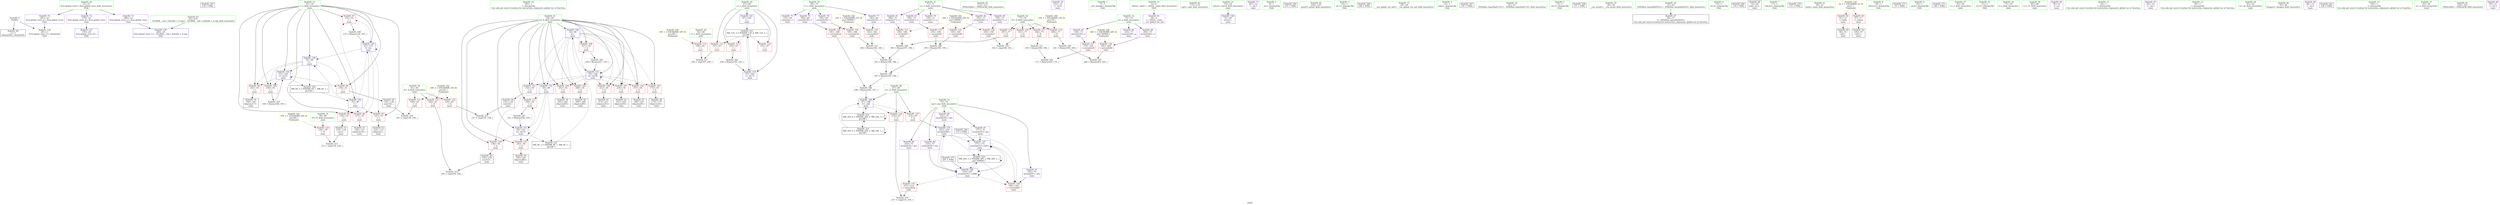 digraph "SVFG" {
	label="SVFG";

	Node0x558e0f714470 [shape=record,color=grey,label="{NodeID: 0\nNullPtr}"];
	Node0x558e0f714470 -> Node0x558e0f72ca20[style=solid];
	Node0x558e0f714470 -> Node0x558e0f733720[style=solid];
	Node0x558e0f74eaa0 [shape=record,color=black,label="{NodeID: 263\n130 = PHI()\n}"];
	Node0x558e0f72d500 [shape=record,color=red,label="{NodeID: 97\n132\<--55\n\<--i\nmain\n}"];
	Node0x558e0f72d500 -> Node0x558e0f738330[style=solid];
	Node0x558e0f715f40 [shape=record,color=green,label="{NodeID: 14\n166\<--1\n\<--dummyObj\nCan only get source location for instruction, argument, global var or function.}"];
	Node0x558e0f72d040 [shape=record,color=red,label="{NodeID: 111\n250\<--59\n\<--k\nmain\n}"];
	Node0x558e0f72d040 -> Node0x558e0f7381b0[style=solid];
	Node0x558e0f72bb80 [shape=record,color=green,label="{NodeID: 28\n65\<--66\nr\<--r_field_insensitive\nmain\n}"];
	Node0x558e0f72bb80 -> Node0x558e0f72d110[style=solid];
	Node0x558e0f738330 [shape=record,color=grey,label="{NodeID: 208\n133 = Binary(132, 105, )\n}"];
	Node0x558e0f738330 -> Node0x558e0f733a90[style=solid];
	Node0x558e0f732b90 [shape=record,color=red,label="{NodeID: 125\n219\<--87\n\<--tt\nmain\n}"];
	Node0x558e0f732b90 -> Node0x558e0f734040[style=solid];
	Node0x558e0f72c6e0 [shape=record,color=green,label="{NodeID: 42\n112\<--113\n_ZNSirsERd\<--_ZNSirsERd_field_insensitive\n}"];
	Node0x558e0f7407c0 [shape=record,color=black,label="{NodeID: 222\nMR_12V_3 = PHI(MR_12V_4, MR_12V_2, )\npts\{68 \}\n}"];
	Node0x558e0f7407c0 -> Node0x558e0f72d1e0[style=dashed];
	Node0x558e0f7407c0 -> Node0x558e0f72d2b0[style=dashed];
	Node0x558e0f7407c0 -> Node0x558e0f7323f0[style=dashed];
	Node0x558e0f7407c0 -> Node0x558e0f734380[style=dashed];
	Node0x558e0f733720 [shape=record,color=blue, style = dotted,label="{NodeID: 139\n281\<--3\nllvm.global_ctors_2\<--dummyVal\nGlob }"];
	Node0x558e0f72e2c0 [shape=record,color=black,label="{NodeID: 56\n155\<--154\nconv24\<--\nmain\n}"];
	Node0x558e0f72e2c0 -> Node0x558e0f738db0[style=solid];
	Node0x558e0f7342b0 [shape=record,color=blue,label="{NodeID: 153\n59\<--251\nk\<--inc70\nmain\n}"];
	Node0x558e0f7342b0 -> Node0x558e0f72cea0[style=dashed];
	Node0x558e0f7342b0 -> Node0x558e0f72cf70[style=dashed];
	Node0x558e0f7342b0 -> Node0x558e0f72d040[style=dashed];
	Node0x558e0f7342b0 -> Node0x558e0f7342b0[style=dashed];
	Node0x558e0f7342b0 -> Node0x558e0f7402c0[style=dashed];
	Node0x558e0f72ee20 [shape=record,color=purple,label="{NodeID: 70\n232\<--19\n\<--.str.4\nmain\n}"];
	Node0x558e0f72fa10 [shape=record,color=purple,label="{NodeID: 84\n145\<--73\narrayidx18\<--a\nmain\n}"];
	Node0x558e0f713580 [shape=record,color=green,label="{NodeID: 1\n7\<--1\n__dso_handle\<--dummyObj\nGlob }"];
	Node0x558e0f74eb70 [shape=record,color=black,label="{NodeID: 264\n172 = PHI()\n}"];
	Node0x558e0f74eb70 -> Node0x558e0f733dd0[style=solid];
	Node0x558e0f72d5d0 [shape=record,color=red,label="{NodeID: 98\n138\<--55\n\<--i\nmain\n}"];
	Node0x558e0f72d5d0 -> Node0x558e0f72e120[style=solid];
	Node0x558e0f715220 [shape=record,color=green,label="{NodeID: 15\n4\<--6\n_ZStL8__ioinit\<--_ZStL8__ioinit_field_insensitive\nGlob }"];
	Node0x558e0f715220 -> Node0x558e0f72ea10[style=solid];
	Node0x558e0f72d110 [shape=record,color=red,label="{NodeID: 112\n108\<--65\n\<--r\nmain\n}"];
	Node0x558e0f72d110 -> Node0x558e0f7390b0[style=solid];
	Node0x558e0f72bc50 [shape=record,color=green,label="{NodeID: 29\n67\<--68\nc\<--c_field_insensitive\nmain\n}"];
	Node0x558e0f72bc50 -> Node0x558e0f72d1e0[style=solid];
	Node0x558e0f72bc50 -> Node0x558e0f72d2b0[style=solid];
	Node0x558e0f72bc50 -> Node0x558e0f7323f0[style=solid];
	Node0x558e0f72bc50 -> Node0x558e0f7338f0[style=solid];
	Node0x558e0f72bc50 -> Node0x558e0f734380[style=solid];
	Node0x558e0f7384b0 [shape=record,color=grey,label="{NodeID: 209\n190 = Binary(187, 189, )\n}"];
	Node0x558e0f7384b0 -> Node0x558e0f7311e0[style=solid];
	Node0x558e0f732c60 [shape=record,color=red,label="{NodeID: 126\n160\<--159\n\<--arrayidx27\nmain\n}"];
	Node0x558e0f732c60 -> Node0x558e0f739230[style=solid];
	Node0x558e0f72c7b0 [shape=record,color=green,label="{NodeID: 43\n173\<--174\nsqrt\<--sqrt_field_insensitive\n}"];
	Node0x558e0f740cc0 [shape=record,color=black,label="{NodeID: 223\nMR_20V_2 = PHI(MR_20V_3, MR_20V_1, )\npts\{88 \}\n}"];
	Node0x558e0f740cc0 -> Node0x558e0f733ea0[style=dashed];
	Node0x558e0f740cc0 -> Node0x558e0f740cc0[style=dashed];
	Node0x558e0f740cc0 -> Node0x558e0f7439c0[style=dashed];
	Node0x558e0f733820 [shape=record,color=blue,label="{NodeID: 140\n53\<--90\nretval\<--\nmain\n}"];
	Node0x558e0f72e390 [shape=record,color=black,label="{NodeID: 57\n168\<--167\nidxprom29\<--\nmain\n}"];
	Node0x558e0f734380 [shape=record,color=blue,label="{NodeID: 154\n67\<--256\nc\<--inc73\nmain\n}"];
	Node0x558e0f734380 -> Node0x558e0f7407c0[style=dashed];
	Node0x558e0f72eef0 [shape=record,color=purple,label="{NodeID: 71\n247\<--21\n\<--.str.5\nmain\n}"];
	Node0x558e0f72fae0 [shape=record,color=purple,label="{NodeID: 85\n169\<--73\narrayidx30\<--a\nmain\n}"];
	Node0x558e0f72fae0 -> Node0x558e0f732d30[style=solid];
	Node0x558e0f715b10 [shape=record,color=green,label="{NodeID: 2\n8\<--1\n.str\<--dummyObj\nGlob }"];
	Node0x558e0f74eca0 [shape=record,color=black,label="{NodeID: 265\n233 = PHI()\n}"];
	Node0x558e0f72d6a0 [shape=record,color=red,label="{NodeID: 99\n143\<--55\n\<--i\nmain\n}"];
	Node0x558e0f72d6a0 -> Node0x558e0f72e1f0[style=solid];
	Node0x558e0f7152f0 [shape=record,color=green,label="{NodeID: 16\n23\<--27\nllvm.global_ctors\<--llvm.global_ctors_field_insensitive\nGlob }"];
	Node0x558e0f7152f0 -> Node0x558e0f72efc0[style=solid];
	Node0x558e0f7152f0 -> Node0x558e0f72f0c0[style=solid];
	Node0x558e0f7152f0 -> Node0x558e0f72f1c0[style=solid];
	Node0x558e0f72d1e0 [shape=record,color=red,label="{NodeID: 113\n107\<--67\n\<--c\nmain\n}"];
	Node0x558e0f72d1e0 -> Node0x558e0f7390b0[style=solid];
	Node0x558e0f72bd20 [shape=record,color=green,label="{NodeID: 30\n69\<--70\nt\<--t_field_insensitive\nmain\n}"];
	Node0x558e0f72bd20 -> Node0x558e0f72f2c0[style=solid];
	Node0x558e0f72bd20 -> Node0x558e0f72f390[style=solid];
	Node0x558e0f72bd20 -> Node0x558e0f72f460[style=solid];
	Node0x558e0f72bd20 -> Node0x558e0f72f530[style=solid];
	Node0x558e0f738630 [shape=record,color=grey,label="{NodeID: 210\n149 = Binary(148, 105, )\n}"];
	Node0x558e0f738630 -> Node0x558e0f733c30[style=solid];
	Node0x558e0f732d30 [shape=record,color=red,label="{NodeID: 127\n170\<--169\n\<--arrayidx30\nmain\n}"];
	Node0x558e0f732d30 -> Node0x558e0f730d60[style=solid];
	Node0x558e0f72c880 [shape=record,color=green,label="{NodeID: 44\n234\<--235\nprintf\<--printf_field_insensitive\n}"];
	Node0x558e0f7411c0 [shape=record,color=black,label="{NodeID: 224\nMR_28V_2 = PHI(MR_28V_3, MR_28V_1, )\npts\{760000 \}\n}"];
	Node0x558e0f7411c0 -> Node0x558e0f733480[style=dashed];
	Node0x558e0f7411c0 -> Node0x558e0f733dd0[style=dashed];
	Node0x558e0f7411c0 -> Node0x558e0f733f70[style=dashed];
	Node0x558e0f7411c0 -> Node0x558e0f7411c0[style=dashed];
	Node0x558e0f7338f0 [shape=record,color=blue,label="{NodeID: 141\n67\<--105\nc\<--\nmain\n}"];
	Node0x558e0f7338f0 -> Node0x558e0f7407c0[style=dashed];
	Node0x558e0f72e460 [shape=record,color=black,label="{NodeID: 58\n176\<--175\nidxprom32\<--\nmain\n}"];
	Node0x558e0f745180 [shape=record,color=yellow,style=double,label="{NodeID: 238\n10V_1 = ENCHI(MR_10V_0)\npts\{66 \}\nFun[main]}"];
	Node0x558e0f745180 -> Node0x558e0f72d110[style=dashed];
	Node0x558e0f72efc0 [shape=record,color=purple,label="{NodeID: 72\n279\<--23\nllvm.global_ctors_0\<--llvm.global_ctors\nGlob }"];
	Node0x558e0f72efc0 -> Node0x558e0f733550[style=solid];
	Node0x558e0f72fbb0 [shape=record,color=purple,label="{NodeID: 86\n204\<--73\narrayidx46\<--a\nmain\n}"];
	Node0x558e0f72fbb0 -> Node0x558e0f7332e0[style=solid];
	Node0x558e0f7148f0 [shape=record,color=green,label="{NodeID: 3\n10\<--1\n.str.1\<--dummyObj\nGlob }"];
	Node0x558e0f74f4b0 [shape=record,color=black,label="{NodeID: 266\n248 = PHI()\n}"];
	Node0x558e0f72d770 [shape=record,color=red,label="{NodeID: 100\n148\<--55\n\<--i\nmain\n}"];
	Node0x558e0f72d770 -> Node0x558e0f738630[style=solid];
	Node0x558e0f7153c0 [shape=record,color=green,label="{NodeID: 17\n28\<--29\n__cxx_global_var_init\<--__cxx_global_var_init_field_insensitive\n}"];
	Node0x558e0f72d2b0 [shape=record,color=red,label="{NodeID: 114\n231\<--67\n\<--c\nmain\n}"];
	Node0x558e0f72bdf0 [shape=record,color=green,label="{NodeID: 31\n71\<--72\nx\<--x_field_insensitive\nmain\n}"];
	Node0x558e0f72bdf0 -> Node0x558e0f72f600[style=solid];
	Node0x558e0f72bdf0 -> Node0x558e0f72f6d0[style=solid];
	Node0x558e0f72bdf0 -> Node0x558e0f72f7a0[style=solid];
	Node0x558e0f72bdf0 -> Node0x558e0f72f870[style=solid];
	Node0x558e0f72bdf0 -> Node0x558e0f72f940[style=solid];
	Node0x558e0f7387b0 [shape=record,color=grey,label="{NodeID: 211\n165 = Binary(166, 164, )\n}"];
	Node0x558e0f7387b0 -> Node0x558e0f730d60[style=solid];
	Node0x558e0f732e00 [shape=record,color=red,label="{NodeID: 128\n181\<--180\n\<--arrayidx34\nmain\n}"];
	Node0x558e0f732e00 -> Node0x558e0f730760[style=solid];
	Node0x558e0f72c950 [shape=record,color=green,label="{NodeID: 45\n25\<--275\n_GLOBAL__sub_I_delta4d_1_0.cpp\<--_GLOBAL__sub_I_delta4d_1_0.cpp_field_insensitive\n}"];
	Node0x558e0f72c950 -> Node0x558e0f733620[style=solid];
	Node0x558e0f7339c0 [shape=record,color=blue,label="{NodeID: 142\n55\<--90\ni\<--\nmain\n}"];
	Node0x558e0f7339c0 -> Node0x558e0f730230[style=dashed];
	Node0x558e0f7339c0 -> Node0x558e0f730300[style=dashed];
	Node0x558e0f7339c0 -> Node0x558e0f72d430[style=dashed];
	Node0x558e0f7339c0 -> Node0x558e0f72d500[style=dashed];
	Node0x558e0f7339c0 -> Node0x558e0f733a90[style=dashed];
	Node0x558e0f7339c0 -> Node0x558e0f733b60[style=dashed];
	Node0x558e0f72e530 [shape=record,color=black,label="{NodeID: 59\n203\<--202\nidxprom45\<--\nmain\n}"];
	Node0x558e0f72f0c0 [shape=record,color=purple,label="{NodeID: 73\n280\<--23\nllvm.global_ctors_1\<--llvm.global_ctors\nGlob }"];
	Node0x558e0f72f0c0 -> Node0x558e0f733620[style=solid];
	Node0x558e0f72fc80 [shape=record,color=purple,label="{NodeID: 87\n177\<--75\narrayidx33\<--ans\nmain\n}"];
	Node0x558e0f72fc80 -> Node0x558e0f733dd0[style=solid];
	Node0x558e0f714980 [shape=record,color=green,label="{NodeID: 4\n12\<--1\nstdin\<--dummyObj\nGlob }"];
	Node0x558e0f74fb50 [shape=record,color=black,label="{NodeID: 267\n101 = PHI()\n}"];
	Node0x558e0f72d840 [shape=record,color=red,label="{NodeID: 101\n154\<--59\n\<--k\nmain\n}"];
	Node0x558e0f72d840 -> Node0x558e0f72e2c0[style=solid];
	Node0x558e0f715490 [shape=record,color=green,label="{NodeID: 18\n32\<--33\n_ZNSt8ios_base4InitC1Ev\<--_ZNSt8ios_base4InitC1Ev_field_insensitive\n}"];
	Node0x558e0f730760 [shape=record,color=grey,label="{NodeID: 198\n198 = Binary(181, 197, )\n}"];
	Node0x558e0f730760 -> Node0x558e0f733ea0[style=solid];
	Node0x558e0f7323f0 [shape=record,color=red,label="{NodeID: 115\n255\<--67\n\<--c\nmain\n}"];
	Node0x558e0f7323f0 -> Node0x558e0f731060[style=solid];
	Node0x558e0f72bec0 [shape=record,color=green,label="{NodeID: 32\n73\<--74\na\<--a_field_insensitive\nmain\n}"];
	Node0x558e0f72bec0 -> Node0x558e0f72fa10[style=solid];
	Node0x558e0f72bec0 -> Node0x558e0f72fae0[style=solid];
	Node0x558e0f72bec0 -> Node0x558e0f72fbb0[style=solid];
	Node0x558e0f738930 [shape=record,color=grey,label="{NodeID: 212\n186 = Binary(183, 185, )\n}"];
	Node0x558e0f738930 -> Node0x558e0f7311e0[style=solid];
	Node0x558e0f732ed0 [shape=record,color=red,label="{NodeID: 129\n183\<--182\n\<--arrayidx35\nmain\n}"];
	Node0x558e0f732ed0 -> Node0x558e0f738930[style=solid];
	Node0x558e0f72ca20 [shape=record,color=black,label="{NodeID: 46\n2\<--3\ndummyVal\<--dummyVal\n}"];
	Node0x558e0f733a90 [shape=record,color=blue,label="{NodeID: 143\n55\<--133\ni\<--inc\nmain\n}"];
	Node0x558e0f733a90 -> Node0x558e0f730230[style=dashed];
	Node0x558e0f733a90 -> Node0x558e0f730300[style=dashed];
	Node0x558e0f733a90 -> Node0x558e0f72d430[style=dashed];
	Node0x558e0f733a90 -> Node0x558e0f72d500[style=dashed];
	Node0x558e0f733a90 -> Node0x558e0f733a90[style=dashed];
	Node0x558e0f733a90 -> Node0x558e0f733b60[style=dashed];
	Node0x558e0f72e600 [shape=record,color=black,label="{NodeID: 60\n209\<--208\nidxprom49\<--\nmain\n}"];
	Node0x558e0f745340 [shape=record,color=yellow,style=double,label="{NodeID: 240\n14V_1 = ENCHI(MR_14V_0)\npts\{78 \}\nFun[main]}"];
	Node0x558e0f745340 -> Node0x558e0f732480[style=dashed];
	Node0x558e0f745340 -> Node0x558e0f732510[style=dashed];
	Node0x558e0f745340 -> Node0x558e0f7325e0[style=dashed];
	Node0x558e0f745340 -> Node0x558e0f7326b0[style=dashed];
	Node0x558e0f72f1c0 [shape=record,color=purple,label="{NodeID: 74\n281\<--23\nllvm.global_ctors_2\<--llvm.global_ctors\nGlob }"];
	Node0x558e0f72f1c0 -> Node0x558e0f733720[style=solid];
	Node0x558e0f72fd50 [shape=record,color=purple,label="{NodeID: 88\n210\<--75\narrayidx50\<--ans\nmain\n}"];
	Node0x558e0f72fd50 -> Node0x558e0f733f70[style=solid];
	Node0x558e0f714a10 [shape=record,color=green,label="{NodeID: 5\n13\<--1\n.str.2\<--dummyObj\nGlob }"];
	Node0x558e0f74fc50 [shape=record,color=black,label="{NodeID: 268\n111 = PHI()\n}"];
	Node0x558e0f72d910 [shape=record,color=red,label="{NodeID: 102\n167\<--59\n\<--k\nmain\n}"];
	Node0x558e0f72d910 -> Node0x558e0f72e390[style=solid];
	Node0x558e0f715560 [shape=record,color=green,label="{NodeID: 19\n38\<--39\n__cxa_atexit\<--__cxa_atexit_field_insensitive\n}"];
	Node0x558e0f7308e0 [shape=record,color=grey,label="{NodeID: 199\n197 = Binary(191, 196, )\n}"];
	Node0x558e0f7308e0 -> Node0x558e0f730760[style=solid];
	Node0x558e0f732480 [shape=record,color=red,label="{NodeID: 116\n161\<--77\n\<--D\nmain\n}"];
	Node0x558e0f732480 -> Node0x558e0f739230[style=solid];
	Node0x558e0f72bf90 [shape=record,color=green,label="{NodeID: 33\n75\<--76\nans\<--ans_field_insensitive\nmain\n}"];
	Node0x558e0f72bf90 -> Node0x558e0f72fc80[style=solid];
	Node0x558e0f72bf90 -> Node0x558e0f72fd50[style=solid];
	Node0x558e0f72bf90 -> Node0x558e0f72fe20[style=solid];
	Node0x558e0f72bf90 -> Node0x558e0f72fef0[style=solid];
	Node0x558e0f72bf90 -> Node0x558e0f72ffc0[style=solid];
	Node0x558e0f738ab0 [shape=record,color=grey,label="{NodeID: 213\n121 = cmp(119, 120, )\n}"];
	Node0x558e0f732fa0 [shape=record,color=red,label="{NodeID: 130\n185\<--184\n\<--arrayidx36\nmain\n}"];
	Node0x558e0f732fa0 -> Node0x558e0f738930[style=solid];
	Node0x558e0f72cb20 [shape=record,color=black,label="{NodeID: 47\n36\<--37\n\<--_ZNSt8ios_base4InitD1Ev\nCan only get source location for instruction, argument, global var or function.}"];
	Node0x558e0f733b60 [shape=record,color=blue,label="{NodeID: 144\n55\<--90\ni\<--\nmain\n}"];
	Node0x558e0f733b60 -> Node0x558e0f72d5d0[style=dashed];
	Node0x558e0f733b60 -> Node0x558e0f72d6a0[style=dashed];
	Node0x558e0f733b60 -> Node0x558e0f72d770[style=dashed];
	Node0x558e0f733b60 -> Node0x558e0f733c30[style=dashed];
	Node0x558e0f733b60 -> Node0x558e0f73fdc0[style=dashed];
	Node0x558e0f72e6d0 [shape=record,color=black,label="{NodeID: 61\n213\<--212\nidxprom51\<--\nmain\n}"];
	Node0x558e0f745420 [shape=record,color=yellow,style=double,label="{NodeID: 241\n16V_1 = ENCHI(MR_16V_0)\npts\{80 \}\nFun[main]}"];
	Node0x558e0f745420 -> Node0x558e0f732780[style=dashed];
	Node0x558e0f72f2c0 [shape=record,color=purple,label="{NodeID: 75\n125\<--69\narrayidx\<--t\nmain\n}"];
	Node0x558e0f72fe20 [shape=record,color=purple,label="{NodeID: 89\n214\<--75\narrayidx52\<--ans\nmain\n}"];
	Node0x558e0f72fe20 -> Node0x558e0f7333b0[style=solid];
	Node0x558e0f714aa0 [shape=record,color=green,label="{NodeID: 6\n15\<--1\n.str.3\<--dummyObj\nGlob }"];
	Node0x558e0f74fdb0 [shape=record,color=black,label="{NodeID: 269\n114 = PHI()\n}"];
	Node0x558e0f72d9e0 [shape=record,color=red,label="{NodeID: 103\n175\<--59\n\<--k\nmain\n}"];
	Node0x558e0f72d9e0 -> Node0x558e0f72e460[style=solid];
	Node0x558e0f715630 [shape=record,color=green,label="{NodeID: 20\n37\<--43\n_ZNSt8ios_base4InitD1Ev\<--_ZNSt8ios_base4InitD1Ev_field_insensitive\n}"];
	Node0x558e0f715630 -> Node0x558e0f72cb20[style=solid];
	Node0x558e0f730a60 [shape=record,color=grey,label="{NodeID: 200\n201 = Binary(166, 200, )\n}"];
	Node0x558e0f730a60 -> Node0x558e0f730be0[style=solid];
	Node0x558e0f732510 [shape=record,color=red,label="{NodeID: 117\n164\<--77\n\<--D\nmain\n}"];
	Node0x558e0f732510 -> Node0x558e0f7387b0[style=solid];
	Node0x558e0f72c060 [shape=record,color=green,label="{NodeID: 34\n77\<--78\nD\<--D_field_insensitive\nmain\n}"];
	Node0x558e0f72c060 -> Node0x558e0f732480[style=solid];
	Node0x558e0f72c060 -> Node0x558e0f732510[style=solid];
	Node0x558e0f72c060 -> Node0x558e0f7325e0[style=solid];
	Node0x558e0f72c060 -> Node0x558e0f7326b0[style=solid];
	Node0x558e0f738c30 [shape=record,color=grey,label="{NodeID: 214\n241 = cmp(239, 240, )\n}"];
	Node0x558e0f733070 [shape=record,color=red,label="{NodeID: 131\n189\<--188\n\<--arrayidx37\nmain\n}"];
	Node0x558e0f733070 -> Node0x558e0f7384b0[style=solid];
	Node0x558e0f72dc40 [shape=record,color=black,label="{NodeID: 48\n52\<--90\nmain_ret\<--\nmain\n}"];
	Node0x558e0f733c30 [shape=record,color=blue,label="{NodeID: 145\n55\<--149\ni\<--inc21\nmain\n}"];
	Node0x558e0f733c30 -> Node0x558e0f72d5d0[style=dashed];
	Node0x558e0f733c30 -> Node0x558e0f72d6a0[style=dashed];
	Node0x558e0f733c30 -> Node0x558e0f72d770[style=dashed];
	Node0x558e0f733c30 -> Node0x558e0f733c30[style=dashed];
	Node0x558e0f733c30 -> Node0x558e0f73fdc0[style=dashed];
	Node0x558e0f72e7a0 [shape=record,color=black,label="{NodeID: 62\n221\<--220\nidxprom55\<--\nmain\n}"];
	Node0x558e0f745500 [shape=record,color=yellow,style=double,label="{NodeID: 242\n18V_1 = ENCHI(MR_18V_0)\npts\{82 \}\nFun[main]}"];
	Node0x558e0f745500 -> Node0x558e0f732850[style=dashed];
	Node0x558e0f745500 -> Node0x558e0f732920[style=dashed];
	Node0x558e0f745500 -> Node0x558e0f7329f0[style=dashed];
	Node0x558e0f72f390 [shape=record,color=purple,label="{NodeID: 76\n180\<--69\narrayidx34\<--t\nmain\n}"];
	Node0x558e0f72f390 -> Node0x558e0f732e00[style=solid];
	Node0x558e0f72fef0 [shape=record,color=purple,label="{NodeID: 90\n222\<--75\narrayidx56\<--ans\nmain\n}"];
	Node0x558e0f72fef0 -> Node0x558e0f734040[style=solid];
	Node0x558e0f714610 [shape=record,color=green,label="{NodeID: 7\n17\<--1\nstdout\<--dummyObj\nGlob }"];
	Node0x558e0f74feb0 [shape=record,color=black,label="{NodeID: 270\n115 = PHI()\n}"];
	Node0x558e0f72dab0 [shape=record,color=red,label="{NodeID: 104\n202\<--59\n\<--k\nmain\n}"];
	Node0x558e0f72dab0 -> Node0x558e0f72e530[style=solid];
	Node0x558e0f72b5d0 [shape=record,color=green,label="{NodeID: 21\n50\<--51\nmain\<--main_field_insensitive\n}"];
	Node0x558e0f730be0 [shape=record,color=grey,label="{NodeID: 201\n206 = Binary(201, 205, )\n}"];
	Node0x558e0f7325e0 [shape=record,color=red,label="{NodeID: 118\n187\<--77\n\<--D\nmain\n}"];
	Node0x558e0f7325e0 -> Node0x558e0f7384b0[style=solid];
	Node0x558e0f72c130 [shape=record,color=green,label="{NodeID: 35\n79\<--80\nN\<--N_field_insensitive\nmain\n}"];
	Node0x558e0f72c130 -> Node0x558e0f732780[style=solid];
	Node0x558e0f738db0 [shape=record,color=grey,label="{NodeID: 215\n157 = cmp(155, 156, )\n}"];
	Node0x558e0f733140 [shape=record,color=red,label="{NodeID: 132\n193\<--192\n\<--arrayidx40\nmain\n}"];
	Node0x558e0f733140 -> Node0x558e0f7380b0[style=solid];
	Node0x558e0f72dd10 [shape=record,color=black,label="{NodeID: 49\n94\<--91\ncall\<--\nmain\n}"];
	Node0x558e0f733d00 [shape=record,color=blue,label="{NodeID: 146\n59\<--90\nk\<--\nmain\n}"];
	Node0x558e0f733d00 -> Node0x558e0f72d840[style=dashed];
	Node0x558e0f733d00 -> Node0x558e0f72d910[style=dashed];
	Node0x558e0f733d00 -> Node0x558e0f72d9e0[style=dashed];
	Node0x558e0f733d00 -> Node0x558e0f72dab0[style=dashed];
	Node0x558e0f733d00 -> Node0x558e0f72db80[style=dashed];
	Node0x558e0f733d00 -> Node0x558e0f72cc30[style=dashed];
	Node0x558e0f733d00 -> Node0x558e0f72cd00[style=dashed];
	Node0x558e0f733d00 -> Node0x558e0f72cdd0[style=dashed];
	Node0x558e0f733d00 -> Node0x558e0f734110[style=dashed];
	Node0x558e0f733d00 -> Node0x558e0f7341e0[style=dashed];
	Node0x558e0f72e870 [shape=record,color=black,label="{NodeID: 63\n239\<--238\nconv63\<--\nmain\n}"];
	Node0x558e0f72e870 -> Node0x558e0f738c30[style=solid];
	Node0x558e0f72f460 [shape=record,color=purple,label="{NodeID: 77\n182\<--69\narrayidx35\<--t\nmain\n}"];
	Node0x558e0f72f460 -> Node0x558e0f732ed0[style=solid];
	Node0x558e0f72ffc0 [shape=record,color=purple,label="{NodeID: 91\n245\<--75\narrayidx67\<--ans\nmain\n}"];
	Node0x558e0f72ffc0 -> Node0x558e0f733480[style=solid];
	Node0x558e0f7146a0 [shape=record,color=green,label="{NodeID: 8\n18\<--1\n_ZSt3cin\<--dummyObj\nGlob }"];
	Node0x558e0f74ff80 [shape=record,color=black,label="{NodeID: 271\n35 = PHI()\n}"];
	Node0x558e0f72db80 [shape=record,color=red,label="{NodeID: 105\n208\<--59\n\<--k\nmain\n}"];
	Node0x558e0f72db80 -> Node0x558e0f72e600[style=solid];
	Node0x558e0f72b6a0 [shape=record,color=green,label="{NodeID: 22\n53\<--54\nretval\<--retval_field_insensitive\nmain\n}"];
	Node0x558e0f72b6a0 -> Node0x558e0f733820[style=solid];
	Node0x558e0f730d60 [shape=record,color=grey,label="{NodeID: 202\n171 = Binary(165, 170, )\n}"];
	Node0x558e0f7326b0 [shape=record,color=red,label="{NodeID: 119\n200\<--77\n\<--D\nmain\n}"];
	Node0x558e0f7326b0 -> Node0x558e0f730a60[style=solid];
	Node0x558e0f72c200 [shape=record,color=green,label="{NodeID: 36\n81\<--82\nA\<--A_field_insensitive\nmain\n}"];
	Node0x558e0f72c200 -> Node0x558e0f732850[style=solid];
	Node0x558e0f72c200 -> Node0x558e0f732920[style=solid];
	Node0x558e0f72c200 -> Node0x558e0f7329f0[style=solid];
	Node0x558e0f738f30 [shape=record,color=grey,label="{NodeID: 216\n141 = cmp(139, 140, )\n}"];
	Node0x558e0f733210 [shape=record,color=red,label="{NodeID: 133\n195\<--194\n\<--arrayidx41\nmain\n}"];
	Node0x558e0f733210 -> Node0x558e0f7380b0[style=solid];
	Node0x558e0f72dde0 [shape=record,color=black,label="{NodeID: 50\n100\<--97\ncall1\<--\nmain\n}"];
	Node0x558e0f733dd0 [shape=record,color=blue,label="{NodeID: 147\n177\<--172\narrayidx33\<--call31\nmain\n}"];
	Node0x558e0f733dd0 -> Node0x558e0f733480[style=dashed];
	Node0x558e0f733dd0 -> Node0x558e0f733dd0[style=dashed];
	Node0x558e0f733dd0 -> Node0x558e0f733f70[style=dashed];
	Node0x558e0f733dd0 -> Node0x558e0f7411c0[style=dashed];
	Node0x558e0f72e940 [shape=record,color=black,label="{NodeID: 64\n244\<--243\nidxprom66\<--\nmain\n}"];
	Node0x558e0f7456c0 [shape=record,color=yellow,style=double,label="{NodeID: 244\n22V_1 = ENCHI(MR_22V_0)\npts\{700000 \}\nFun[main]}"];
	Node0x558e0f7456c0 -> Node0x558e0f732e00[style=dashed];
	Node0x558e0f7456c0 -> Node0x558e0f732ed0[style=dashed];
	Node0x558e0f7456c0 -> Node0x558e0f732fa0[style=dashed];
	Node0x558e0f72f530 [shape=record,color=purple,label="{NodeID: 78\n184\<--69\narrayidx36\<--t\nmain\n}"];
	Node0x558e0f72f530 -> Node0x558e0f732fa0[style=solid];
	Node0x558e0f730090 [shape=record,color=red,label="{NodeID: 92\n91\<--12\n\<--stdin\nmain\n}"];
	Node0x558e0f730090 -> Node0x558e0f72dd10[style=solid];
	Node0x558e0f714730 [shape=record,color=green,label="{NodeID: 9\n19\<--1\n.str.4\<--dummyObj\nGlob }"];
	Node0x558e0f750050 [shape=record,color=black,label="{NodeID: 272\n146 = PHI()\n}"];
	Node0x558e0f72cc30 [shape=record,color=red,label="{NodeID: 106\n212\<--59\n\<--k\nmain\n}"];
	Node0x558e0f72cc30 -> Node0x558e0f72e6d0[style=solid];
	Node0x558e0f72b770 [shape=record,color=green,label="{NodeID: 23\n55\<--56\ni\<--i_field_insensitive\nmain\n}"];
	Node0x558e0f72b770 -> Node0x558e0f730230[style=solid];
	Node0x558e0f72b770 -> Node0x558e0f730300[style=solid];
	Node0x558e0f72b770 -> Node0x558e0f72d430[style=solid];
	Node0x558e0f72b770 -> Node0x558e0f72d500[style=solid];
	Node0x558e0f72b770 -> Node0x558e0f72d5d0[style=solid];
	Node0x558e0f72b770 -> Node0x558e0f72d6a0[style=solid];
	Node0x558e0f72b770 -> Node0x558e0f72d770[style=solid];
	Node0x558e0f72b770 -> Node0x558e0f7339c0[style=solid];
	Node0x558e0f72b770 -> Node0x558e0f733a90[style=solid];
	Node0x558e0f72b770 -> Node0x558e0f733b60[style=solid];
	Node0x558e0f72b770 -> Node0x558e0f733c30[style=solid];
	Node0x558e0f730ee0 [shape=record,color=grey,label="{NodeID: 203\n228 = Binary(227, 105, )\n}"];
	Node0x558e0f730ee0 -> Node0x558e0f734110[style=solid];
	Node0x558e0f732780 [shape=record,color=red,label="{NodeID: 120\n120\<--79\n\<--N\nmain\n}"];
	Node0x558e0f732780 -> Node0x558e0f738ab0[style=solid];
	Node0x558e0f72c2d0 [shape=record,color=green,label="{NodeID: 37\n83\<--84\nv\<--v_field_insensitive\nmain\n}"];
	Node0x558e0f7390b0 [shape=record,color=grey,label="{NodeID: 217\n109 = cmp(107, 108, )\n}"];
	Node0x558e0f7332e0 [shape=record,color=red,label="{NodeID: 134\n205\<--204\n\<--arrayidx46\nmain\n}"];
	Node0x558e0f7332e0 -> Node0x558e0f730be0[style=solid];
	Node0x558e0f72deb0 [shape=record,color=black,label="{NodeID: 51\n119\<--118\nconv\<--\nmain\n}"];
	Node0x558e0f72deb0 -> Node0x558e0f738ab0[style=solid];
	Node0x558e0f733ea0 [shape=record,color=blue,label="{NodeID: 148\n87\<--198\ntt\<--add\nmain\n}"];
	Node0x558e0f733ea0 -> Node0x558e0f732ac0[style=dashed];
	Node0x558e0f733ea0 -> Node0x558e0f732b90[style=dashed];
	Node0x558e0f733ea0 -> Node0x558e0f7439c0[style=dashed];
	Node0x558e0f72ea10 [shape=record,color=purple,label="{NodeID: 65\n34\<--4\n\<--_ZStL8__ioinit\n__cxx_global_var_init\n}"];
	Node0x558e0f7457a0 [shape=record,color=yellow,style=double,label="{NodeID: 245\n24V_1 = ENCHI(MR_24V_0)\npts\{720000 \}\nFun[main]}"];
	Node0x558e0f7457a0 -> Node0x558e0f732c60[style=dashed];
	Node0x558e0f7457a0 -> Node0x558e0f733070[style=dashed];
	Node0x558e0f7457a0 -> Node0x558e0f733140[style=dashed];
	Node0x558e0f7457a0 -> Node0x558e0f733210[style=dashed];
	Node0x558e0f72f600 [shape=record,color=purple,label="{NodeID: 79\n129\<--71\narrayidx11\<--x\nmain\n}"];
	Node0x558e0f730160 [shape=record,color=red,label="{NodeID: 93\n97\<--17\n\<--stdout\nmain\n}"];
	Node0x558e0f730160 -> Node0x558e0f72dde0[style=solid];
	Node0x558e0f714800 [shape=record,color=green,label="{NodeID: 10\n21\<--1\n.str.5\<--dummyObj\nGlob }"];
	Node0x558e0f750150 [shape=record,color=black,label="{NodeID: 273\n207 = PHI()\n}"];
	Node0x558e0f750150 -> Node0x558e0f733f70[style=solid];
	Node0x558e0f72cd00 [shape=record,color=red,label="{NodeID: 107\n220\<--59\n\<--k\nmain\n}"];
	Node0x558e0f72cd00 -> Node0x558e0f72e7a0[style=solid];
	Node0x558e0f72b840 [shape=record,color=green,label="{NodeID: 24\n57\<--58\nj\<--j_field_insensitive\nmain\n}"];
	Node0x558e0f731060 [shape=record,color=grey,label="{NodeID: 204\n256 = Binary(255, 105, )\n}"];
	Node0x558e0f731060 -> Node0x558e0f734380[style=solid];
	Node0x558e0f732850 [shape=record,color=red,label="{NodeID: 121\n140\<--81\n\<--A\nmain\n}"];
	Node0x558e0f732850 -> Node0x558e0f738f30[style=solid];
	Node0x558e0f72c3a0 [shape=record,color=green,label="{NodeID: 38\n85\<--86\ns1\<--s1_field_insensitive\nmain\n}"];
	Node0x558e0f739230 [shape=record,color=grey,label="{NodeID: 218\n162 = cmp(160, 161, )\n}"];
	Node0x558e0f7333b0 [shape=record,color=red,label="{NodeID: 135\n215\<--214\n\<--arrayidx52\nmain\n}"];
	Node0x558e0f7333b0 -> Node0x558e0f7393b0[style=solid];
	Node0x558e0f72df80 [shape=record,color=black,label="{NodeID: 52\n124\<--123\nidxprom\<--\nmain\n}"];
	Node0x558e0f7439c0 [shape=record,color=black,label="{NodeID: 232\nMR_20V_4 = PHI(MR_20V_5, MR_20V_3, )\npts\{88 \}\n}"];
	Node0x558e0f7439c0 -> Node0x558e0f733ea0[style=dashed];
	Node0x558e0f7439c0 -> Node0x558e0f740cc0[style=dashed];
	Node0x558e0f7439c0 -> Node0x558e0f7439c0[style=dashed];
	Node0x558e0f733f70 [shape=record,color=blue,label="{NodeID: 149\n210\<--207\narrayidx50\<--call48\nmain\n}"];
	Node0x558e0f733f70 -> Node0x558e0f7333b0[style=dashed];
	Node0x558e0f733f70 -> Node0x558e0f733480[style=dashed];
	Node0x558e0f733f70 -> Node0x558e0f733dd0[style=dashed];
	Node0x558e0f733f70 -> Node0x558e0f733f70[style=dashed];
	Node0x558e0f733f70 -> Node0x558e0f734040[style=dashed];
	Node0x558e0f733f70 -> Node0x558e0f7411c0[style=dashed];
	Node0x558e0f72eae0 [shape=record,color=purple,label="{NodeID: 66\n92\<--8\n\<--.str\nmain\n}"];
	Node0x558e0f745880 [shape=record,color=yellow,style=double,label="{NodeID: 246\n26V_1 = ENCHI(MR_26V_0)\npts\{740000 \}\nFun[main]}"];
	Node0x558e0f745880 -> Node0x558e0f732d30[style=dashed];
	Node0x558e0f745880 -> Node0x558e0f7332e0[style=dashed];
	Node0x558e0f72f6d0 [shape=record,color=purple,label="{NodeID: 80\n159\<--71\narrayidx27\<--x\nmain\n}"];
	Node0x558e0f72f6d0 -> Node0x558e0f732c60[style=solid];
	Node0x558e0f730230 [shape=record,color=red,label="{NodeID: 94\n118\<--55\n\<--i\nmain\n}"];
	Node0x558e0f730230 -> Node0x558e0f72deb0[style=solid];
	Node0x558e0f715cd0 [shape=record,color=green,label="{NodeID: 11\n24\<--1\n\<--dummyObj\nCan only get source location for instruction, argument, global var or function.}"];
	Node0x558e0f72cdd0 [shape=record,color=red,label="{NodeID: 108\n227\<--59\n\<--k\nmain\n}"];
	Node0x558e0f72cdd0 -> Node0x558e0f730ee0[style=solid];
	Node0x558e0f72b910 [shape=record,color=green,label="{NodeID: 25\n59\<--60\nk\<--k_field_insensitive\nmain\n}"];
	Node0x558e0f72b910 -> Node0x558e0f72d840[style=solid];
	Node0x558e0f72b910 -> Node0x558e0f72d910[style=solid];
	Node0x558e0f72b910 -> Node0x558e0f72d9e0[style=solid];
	Node0x558e0f72b910 -> Node0x558e0f72dab0[style=solid];
	Node0x558e0f72b910 -> Node0x558e0f72db80[style=solid];
	Node0x558e0f72b910 -> Node0x558e0f72cc30[style=solid];
	Node0x558e0f72b910 -> Node0x558e0f72cd00[style=solid];
	Node0x558e0f72b910 -> Node0x558e0f72cdd0[style=solid];
	Node0x558e0f72b910 -> Node0x558e0f72cea0[style=solid];
	Node0x558e0f72b910 -> Node0x558e0f72cf70[style=solid];
	Node0x558e0f72b910 -> Node0x558e0f72d040[style=solid];
	Node0x558e0f72b910 -> Node0x558e0f733d00[style=solid];
	Node0x558e0f72b910 -> Node0x558e0f734110[style=solid];
	Node0x558e0f72b910 -> Node0x558e0f7341e0[style=solid];
	Node0x558e0f72b910 -> Node0x558e0f7342b0[style=solid];
	Node0x558e0f7311e0 [shape=record,color=grey,label="{NodeID: 205\n191 = Binary(186, 190, )\n}"];
	Node0x558e0f7311e0 -> Node0x558e0f7308e0[style=solid];
	Node0x558e0f732920 [shape=record,color=red,label="{NodeID: 122\n156\<--81\n\<--A\nmain\n}"];
	Node0x558e0f732920 -> Node0x558e0f738db0[style=solid];
	Node0x558e0f72c470 [shape=record,color=green,label="{NodeID: 39\n87\<--88\ntt\<--tt_field_insensitive\nmain\n}"];
	Node0x558e0f72c470 -> Node0x558e0f732ac0[style=solid];
	Node0x558e0f72c470 -> Node0x558e0f732b90[style=solid];
	Node0x558e0f72c470 -> Node0x558e0f733ea0[style=solid];
	Node0x558e0f7393b0 [shape=record,color=grey,label="{NodeID: 219\n217 = cmp(215, 216, )\n}"];
	Node0x558e0f733480 [shape=record,color=red,label="{NodeID: 136\n246\<--245\n\<--arrayidx67\nmain\n}"];
	Node0x558e0f72e050 [shape=record,color=black,label="{NodeID: 53\n128\<--127\nidxprom10\<--\nmain\n}"];
	Node0x558e0f734040 [shape=record,color=blue,label="{NodeID: 150\n222\<--219\narrayidx56\<--\nmain\n}"];
	Node0x558e0f734040 -> Node0x558e0f733480[style=dashed];
	Node0x558e0f734040 -> Node0x558e0f733dd0[style=dashed];
	Node0x558e0f734040 -> Node0x558e0f733f70[style=dashed];
	Node0x558e0f734040 -> Node0x558e0f7411c0[style=dashed];
	Node0x558e0f72ebb0 [shape=record,color=purple,label="{NodeID: 67\n93\<--10\n\<--.str.1\nmain\n}"];
	Node0x558e0f72f7a0 [shape=record,color=purple,label="{NodeID: 81\n188\<--71\narrayidx37\<--x\nmain\n}"];
	Node0x558e0f72f7a0 -> Node0x558e0f733070[style=solid];
	Node0x558e0f730300 [shape=record,color=red,label="{NodeID: 95\n123\<--55\n\<--i\nmain\n}"];
	Node0x558e0f730300 -> Node0x558e0f72df80[style=solid];
	Node0x558e0f715da0 [shape=record,color=green,label="{NodeID: 12\n90\<--1\n\<--dummyObj\nCan only get source location for instruction, argument, global var or function.}"];
	Node0x558e0f72cea0 [shape=record,color=red,label="{NodeID: 109\n238\<--59\n\<--k\nmain\n}"];
	Node0x558e0f72cea0 -> Node0x558e0f72e870[style=solid];
	Node0x558e0f72b9e0 [shape=record,color=green,label="{NodeID: 26\n61\<--62\nm\<--m_field_insensitive\nmain\n}"];
	Node0x558e0f7380b0 [shape=record,color=grey,label="{NodeID: 206\n196 = Binary(193, 195, )\n}"];
	Node0x558e0f7380b0 -> Node0x558e0f7308e0[style=solid];
	Node0x558e0f7329f0 [shape=record,color=red,label="{NodeID: 123\n240\<--81\n\<--A\nmain\n}"];
	Node0x558e0f7329f0 -> Node0x558e0f738c30[style=solid];
	Node0x558e0f72c540 [shape=record,color=green,label="{NodeID: 40\n95\<--96\nfreopen\<--freopen_field_insensitive\n}"];
	Node0x558e0f73fdc0 [shape=record,color=black,label="{NodeID: 220\nMR_6V_2 = PHI(MR_6V_7, MR_6V_1, )\npts\{56 \}\n}"];
	Node0x558e0f73fdc0 -> Node0x558e0f7339c0[style=dashed];
	Node0x558e0f733550 [shape=record,color=blue,label="{NodeID: 137\n279\<--24\nllvm.global_ctors_0\<--\nGlob }"];
	Node0x558e0f72e120 [shape=record,color=black,label="{NodeID: 54\n139\<--138\nconv14\<--\nmain\n}"];
	Node0x558e0f72e120 -> Node0x558e0f738f30[style=solid];
	Node0x558e0f7443c0 [shape=record,color=yellow,style=double,label="{NodeID: 234\n2V_1 = ENCHI(MR_2V_0)\npts\{1 \}\nFun[main]}"];
	Node0x558e0f7443c0 -> Node0x558e0f730090[style=dashed];
	Node0x558e0f7443c0 -> Node0x558e0f730160[style=dashed];
	Node0x558e0f734110 [shape=record,color=blue,label="{NodeID: 151\n59\<--228\nk\<--inc59\nmain\n}"];
	Node0x558e0f734110 -> Node0x558e0f72d840[style=dashed];
	Node0x558e0f734110 -> Node0x558e0f72d910[style=dashed];
	Node0x558e0f734110 -> Node0x558e0f72d9e0[style=dashed];
	Node0x558e0f734110 -> Node0x558e0f72dab0[style=dashed];
	Node0x558e0f734110 -> Node0x558e0f72db80[style=dashed];
	Node0x558e0f734110 -> Node0x558e0f72cc30[style=dashed];
	Node0x558e0f734110 -> Node0x558e0f72cd00[style=dashed];
	Node0x558e0f734110 -> Node0x558e0f72cdd0[style=dashed];
	Node0x558e0f734110 -> Node0x558e0f734110[style=dashed];
	Node0x558e0f734110 -> Node0x558e0f7341e0[style=dashed];
	Node0x558e0f72ec80 [shape=record,color=purple,label="{NodeID: 68\n98\<--13\n\<--.str.2\nmain\n}"];
	Node0x558e0f72f870 [shape=record,color=purple,label="{NodeID: 82\n192\<--71\narrayidx40\<--x\nmain\n}"];
	Node0x558e0f72f870 -> Node0x558e0f733140[style=solid];
	Node0x558e0f4a89f0 [shape=record,color=black,label="{NodeID: 262\n126 = PHI()\n}"];
	Node0x558e0f72d430 [shape=record,color=red,label="{NodeID: 96\n127\<--55\n\<--i\nmain\n}"];
	Node0x558e0f72d430 -> Node0x558e0f72e050[style=solid];
	Node0x558e0f715e70 [shape=record,color=green,label="{NodeID: 13\n105\<--1\n\<--dummyObj\nCan only get source location for instruction, argument, global var or function.}"];
	Node0x558e0f72cf70 [shape=record,color=red,label="{NodeID: 110\n243\<--59\n\<--k\nmain\n}"];
	Node0x558e0f72cf70 -> Node0x558e0f72e940[style=solid];
	Node0x558e0f72bab0 [shape=record,color=green,label="{NodeID: 27\n63\<--64\nn\<--n_field_insensitive\nmain\n}"];
	Node0x558e0f7381b0 [shape=record,color=grey,label="{NodeID: 207\n251 = Binary(250, 105, )\n}"];
	Node0x558e0f7381b0 -> Node0x558e0f7342b0[style=solid];
	Node0x558e0f732ac0 [shape=record,color=red,label="{NodeID: 124\n216\<--87\n\<--tt\nmain\n}"];
	Node0x558e0f732ac0 -> Node0x558e0f7393b0[style=solid];
	Node0x558e0f72c610 [shape=record,color=green,label="{NodeID: 41\n102\<--103\n_ZNSirsERi\<--_ZNSirsERi_field_insensitive\n}"];
	Node0x558e0f7402c0 [shape=record,color=black,label="{NodeID: 221\nMR_8V_2 = PHI(MR_8V_7, MR_8V_1, )\npts\{60 \}\n}"];
	Node0x558e0f7402c0 -> Node0x558e0f733d00[style=dashed];
	Node0x558e0f733620 [shape=record,color=blue,label="{NodeID: 138\n280\<--25\nllvm.global_ctors_1\<--_GLOBAL__sub_I_delta4d_1_0.cpp\nGlob }"];
	Node0x558e0f72e1f0 [shape=record,color=black,label="{NodeID: 55\n144\<--143\nidxprom17\<--\nmain\n}"];
	Node0x558e0f7341e0 [shape=record,color=blue,label="{NodeID: 152\n59\<--90\nk\<--\nmain\n}"];
	Node0x558e0f7341e0 -> Node0x558e0f72cea0[style=dashed];
	Node0x558e0f7341e0 -> Node0x558e0f72cf70[style=dashed];
	Node0x558e0f7341e0 -> Node0x558e0f72d040[style=dashed];
	Node0x558e0f7341e0 -> Node0x558e0f7342b0[style=dashed];
	Node0x558e0f7341e0 -> Node0x558e0f7402c0[style=dashed];
	Node0x558e0f72ed50 [shape=record,color=purple,label="{NodeID: 69\n99\<--15\n\<--.str.3\nmain\n}"];
	Node0x558e0f72f940 [shape=record,color=purple,label="{NodeID: 83\n194\<--71\narrayidx41\<--x\nmain\n}"];
	Node0x558e0f72f940 -> Node0x558e0f733210[style=solid];
}
